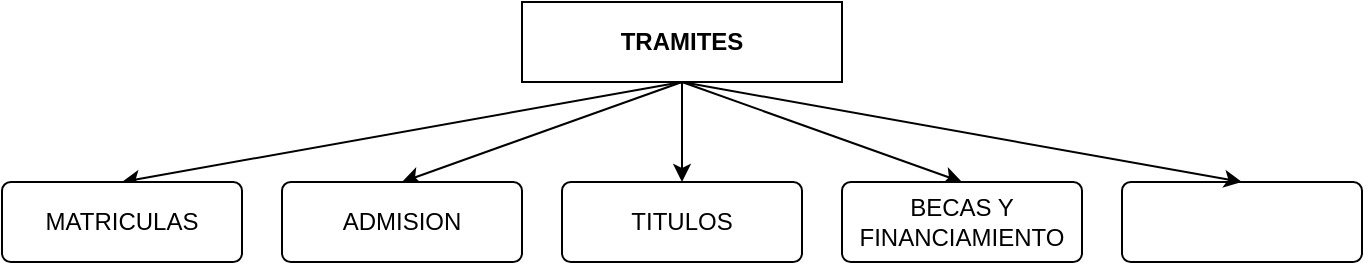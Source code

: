 <mxfile>
    <diagram id="lwA7EzTKZcIrM2sGOr2V" name="Page-1">
        <mxGraphModel dx="1463" dy="647" grid="1" gridSize="10" guides="1" tooltips="1" connect="1" arrows="1" fold="1" page="1" pageScale="1" pageWidth="850" pageHeight="1100" math="0" shadow="0">
            <root>
                <mxCell id="0"/>
                <mxCell id="1" parent="0"/>
                <mxCell id="10" value="" style="edgeStyle=none;html=1;" edge="1" parent="1" source="4" target="5">
                    <mxGeometry relative="1" as="geometry"/>
                </mxCell>
                <mxCell id="12" style="edgeStyle=none;html=1;exitX=0.5;exitY=1;exitDx=0;exitDy=0;entryX=0.5;entryY=0;entryDx=0;entryDy=0;" edge="1" parent="1" source="4" target="11">
                    <mxGeometry relative="1" as="geometry"/>
                </mxCell>
                <mxCell id="16" style="edgeStyle=none;html=1;exitX=0.5;exitY=1;exitDx=0;exitDy=0;entryX=0.5;entryY=0;entryDx=0;entryDy=0;" edge="1" parent="1" source="4" target="15">
                    <mxGeometry relative="1" as="geometry"/>
                </mxCell>
                <mxCell id="18" style="edgeStyle=none;html=1;exitX=0.5;exitY=1;exitDx=0;exitDy=0;entryX=0.5;entryY=0;entryDx=0;entryDy=0;" edge="1" parent="1" source="4" target="17">
                    <mxGeometry relative="1" as="geometry"/>
                </mxCell>
                <mxCell id="4" value="&lt;b style=&quot;&quot;&gt;TRAMITES&lt;/b&gt;" style="rounded=0;whiteSpace=wrap;html=1;" vertex="1" parent="1">
                    <mxGeometry x="240" y="120" width="160" height="40" as="geometry"/>
                </mxCell>
                <mxCell id="5" value="TITULOS" style="rounded=1;whiteSpace=wrap;html=1;arcSize=11;" vertex="1" parent="1">
                    <mxGeometry x="260" y="210" width="120" height="40" as="geometry"/>
                </mxCell>
                <mxCell id="11" value="BECAS Y FINANCIAMIENTO" style="rounded=1;whiteSpace=wrap;html=1;arcSize=11;" vertex="1" parent="1">
                    <mxGeometry x="400" y="210" width="120" height="40" as="geometry"/>
                </mxCell>
                <mxCell id="13" value="" style="rounded=1;whiteSpace=wrap;html=1;arcSize=11;" vertex="1" parent="1">
                    <mxGeometry x="540" y="210" width="120" height="40" as="geometry"/>
                </mxCell>
                <mxCell id="14" style="edgeStyle=none;html=1;exitX=0.5;exitY=1;exitDx=0;exitDy=0;entryX=0.5;entryY=0;entryDx=0;entryDy=0;" edge="1" target="13" parent="1" source="4">
                    <mxGeometry relative="1" as="geometry">
                        <mxPoint x="460" y="160" as="sourcePoint"/>
                    </mxGeometry>
                </mxCell>
                <mxCell id="15" value="ADMISION" style="rounded=1;whiteSpace=wrap;html=1;arcSize=11;" vertex="1" parent="1">
                    <mxGeometry x="120" y="210" width="120" height="40" as="geometry"/>
                </mxCell>
                <mxCell id="17" value="MATRICULAS" style="rounded=1;whiteSpace=wrap;html=1;arcSize=11;" vertex="1" parent="1">
                    <mxGeometry x="-20" y="210" width="120" height="40" as="geometry"/>
                </mxCell>
            </root>
        </mxGraphModel>
    </diagram>
</mxfile>